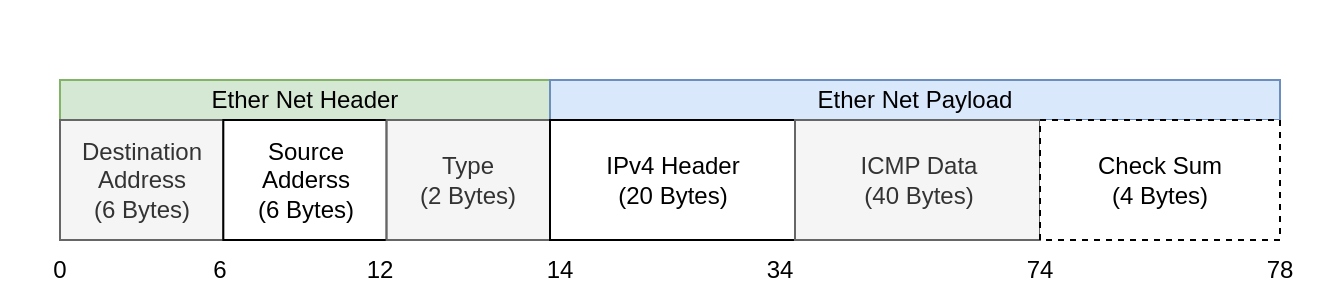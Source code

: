 <mxfile version="20.4.2" type="device"><diagram id="cuAnQyhew0vNXe1CQVkZ" name="Page-1"><mxGraphModel dx="1166" dy="788" grid="1" gridSize="10" guides="1" tooltips="1" connect="1" arrows="1" fold="1" page="1" pageScale="1" pageWidth="850" pageHeight="1100" math="0" shadow="0"><root><mxCell id="0"/><mxCell id="1" parent="0"/><mxCell id="_5CmTm0vn55Qc-lbh3VJ-9" value="" style="group" parent="1" vertex="1" connectable="0"><mxGeometry x="170" y="180" width="610" height="120" as="geometry"/></mxCell><mxCell id="_5CmTm0vn55Qc-lbh3VJ-1" value="Ether Net Header" style="rounded=0;whiteSpace=wrap;html=1;fillColor=#d5e8d4;strokeColor=#82b366;" parent="_5CmTm0vn55Qc-lbh3VJ-9" vertex="1"><mxGeometry y="40" width="245" height="20" as="geometry"/></mxCell><mxCell id="_5CmTm0vn55Qc-lbh3VJ-2" value="Ether Net Payload" style="rounded=0;whiteSpace=wrap;html=1;fillColor=#dae8fc;strokeColor=#6c8ebf;" parent="_5CmTm0vn55Qc-lbh3VJ-9" vertex="1"><mxGeometry x="245" y="40" width="365" height="20" as="geometry"/></mxCell><mxCell id="_5CmTm0vn55Qc-lbh3VJ-3" value="Destination Address &lt;br&gt;(6 Bytes)" style="rounded=0;whiteSpace=wrap;html=1;fillColor=#f5f5f5;strokeColor=#666666;fontColor=#333333;" parent="_5CmTm0vn55Qc-lbh3VJ-9" vertex="1"><mxGeometry y="60" width="81.667" height="60" as="geometry"/></mxCell><mxCell id="_5CmTm0vn55Qc-lbh3VJ-4" value="Source Adderss&lt;br&gt;(6 Bytes)" style="rounded=0;whiteSpace=wrap;html=1;" parent="_5CmTm0vn55Qc-lbh3VJ-9" vertex="1"><mxGeometry x="81.667" y="60" width="81.667" height="60" as="geometry"/></mxCell><mxCell id="_5CmTm0vn55Qc-lbh3VJ-5" value="Type&lt;br&gt;(2 Bytes)" style="rounded=0;whiteSpace=wrap;html=1;fillColor=#f5f5f5;strokeColor=#666666;fontColor=#333333;" parent="_5CmTm0vn55Qc-lbh3VJ-9" vertex="1"><mxGeometry x="163.333" y="60" width="81.667" height="60" as="geometry"/></mxCell><mxCell id="_5CmTm0vn55Qc-lbh3VJ-6" value="IPv4 Header &lt;br&gt;(20 Bytes)" style="rounded=0;whiteSpace=wrap;html=1;" parent="_5CmTm0vn55Qc-lbh3VJ-9" vertex="1"><mxGeometry x="245.0" y="60" width="122.5" height="60" as="geometry"/></mxCell><mxCell id="_5CmTm0vn55Qc-lbh3VJ-8" value="ICMP Data&lt;br&gt;(40 Bytes)" style="rounded=0;whiteSpace=wrap;html=1;fillColor=#f5f5f5;strokeColor=#666666;fontColor=#333333;" parent="_5CmTm0vn55Qc-lbh3VJ-9" vertex="1"><mxGeometry x="367.5" y="60" width="122.5" height="60" as="geometry"/></mxCell><mxCell id="_5CmTm0vn55Qc-lbh3VJ-10" value="Check Sum&lt;br&gt;(4 Bytes)" style="rounded=0;whiteSpace=wrap;html=1;dashed=1;" parent="1" vertex="1"><mxGeometry x="660" y="240" width="120" height="60" as="geometry"/></mxCell><mxCell id="_5CmTm0vn55Qc-lbh3VJ-11" value="0" style="text;html=1;strokeColor=none;fillColor=none;align=center;verticalAlign=middle;whiteSpace=wrap;rounded=0;dashed=1;" parent="1" vertex="1"><mxGeometry x="140" y="300" width="60" height="30" as="geometry"/></mxCell><mxCell id="_5CmTm0vn55Qc-lbh3VJ-12" value="6" style="text;html=1;strokeColor=none;fillColor=none;align=center;verticalAlign=middle;whiteSpace=wrap;rounded=0;dashed=1;" parent="1" vertex="1"><mxGeometry x="220" y="300" width="60" height="30" as="geometry"/></mxCell><mxCell id="_5CmTm0vn55Qc-lbh3VJ-13" value="12" style="text;html=1;strokeColor=none;fillColor=none;align=center;verticalAlign=middle;whiteSpace=wrap;rounded=0;dashed=1;" parent="1" vertex="1"><mxGeometry x="300" y="300" width="60" height="30" as="geometry"/></mxCell><mxCell id="_5CmTm0vn55Qc-lbh3VJ-14" value="14" style="text;html=1;strokeColor=none;fillColor=none;align=center;verticalAlign=middle;whiteSpace=wrap;rounded=0;dashed=1;" parent="1" vertex="1"><mxGeometry x="390" y="300" width="60" height="30" as="geometry"/></mxCell><mxCell id="_5CmTm0vn55Qc-lbh3VJ-15" value="34" style="text;html=1;strokeColor=none;fillColor=none;align=center;verticalAlign=middle;whiteSpace=wrap;rounded=0;dashed=1;" parent="1" vertex="1"><mxGeometry x="500" y="300" width="60" height="30" as="geometry"/></mxCell><mxCell id="_5CmTm0vn55Qc-lbh3VJ-16" value="74" style="text;html=1;strokeColor=none;fillColor=none;align=center;verticalAlign=middle;whiteSpace=wrap;rounded=0;dashed=1;" parent="1" vertex="1"><mxGeometry x="630" y="300" width="60" height="30" as="geometry"/></mxCell><mxCell id="_5CmTm0vn55Qc-lbh3VJ-17" value="78" style="text;html=1;strokeColor=none;fillColor=none;align=center;verticalAlign=middle;whiteSpace=wrap;rounded=0;dashed=1;" parent="1" vertex="1"><mxGeometry x="750" y="300" width="60" height="30" as="geometry"/></mxCell></root></mxGraphModel></diagram></mxfile>